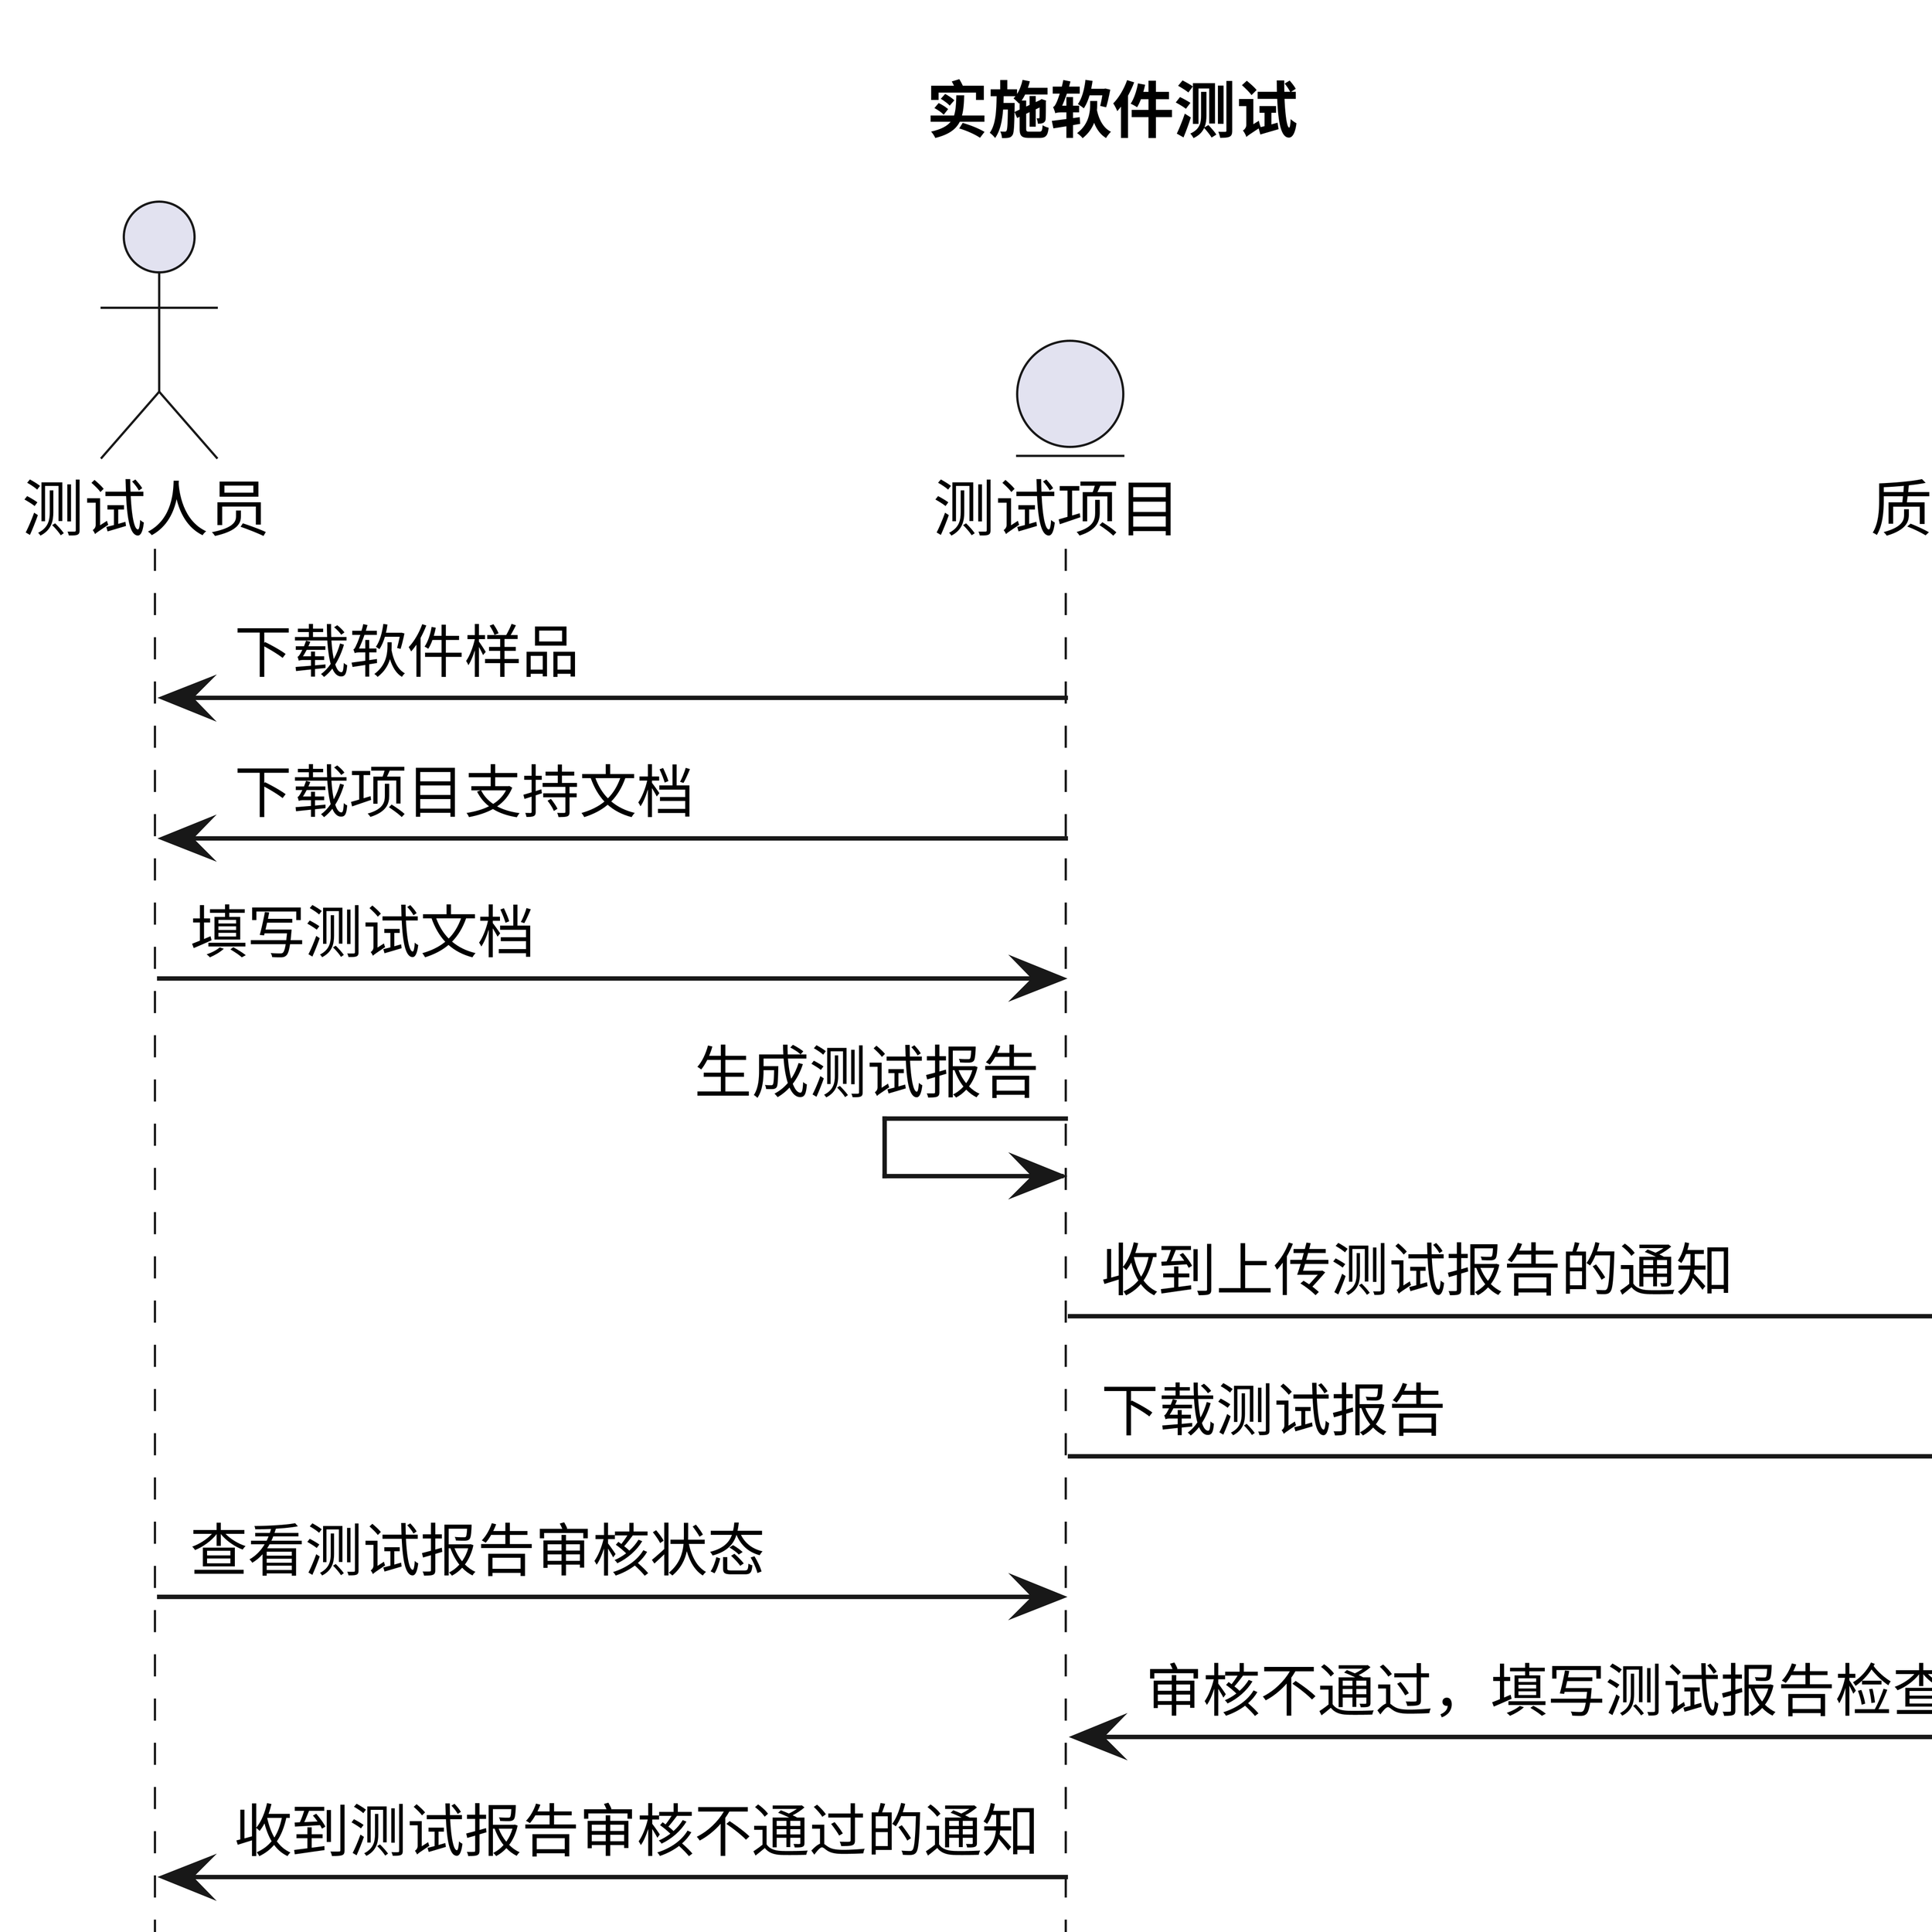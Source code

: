 @startuml 实施软件测试
title 实施软件测试
skinparam dpi 900

actor 测试人员
entity 测试项目
actor 质量部人员

测试项目 -> 测试人员 : 下载软件样品
测试项目 -> 测试人员 : 下载项目支持文档
测试人员 -> 测试项目 : 填写测试文档
测试项目 <- 测试项目 : 生成测试报告
测试项目 -> 质量部人员 : 收到上传测试报告的通知
测试项目 -> 质量部人员 : 下载测试报告
测试人员 -> 测试项目 : 查看测试报告审核状态
质量部人员 -> 测试项目 : 审核不通过，填写测试报告检查表
测试项目 -> 测试人员 : 收到测试报告审核不通过的通知
测试项目 -> 测试人员 : 下载测试报告检查表
测试人员 -> 测试项目 : 重新填写测试文档
测试项目 <- 测试项目 : 生成测试报告
测试项目 -> 质量部人员 : 收到上传测试报告的通知
测试项目 -> 质量部人员 : 下载测试报告
测试人员 -> 测试项目 : 查看测试报告审核状态
质量部人员 -> 测试项目 : 审核通过，填写测试报告检查表
测试项目 -> 测试人员 : 收到测试报告审核通过的通知




@enduml